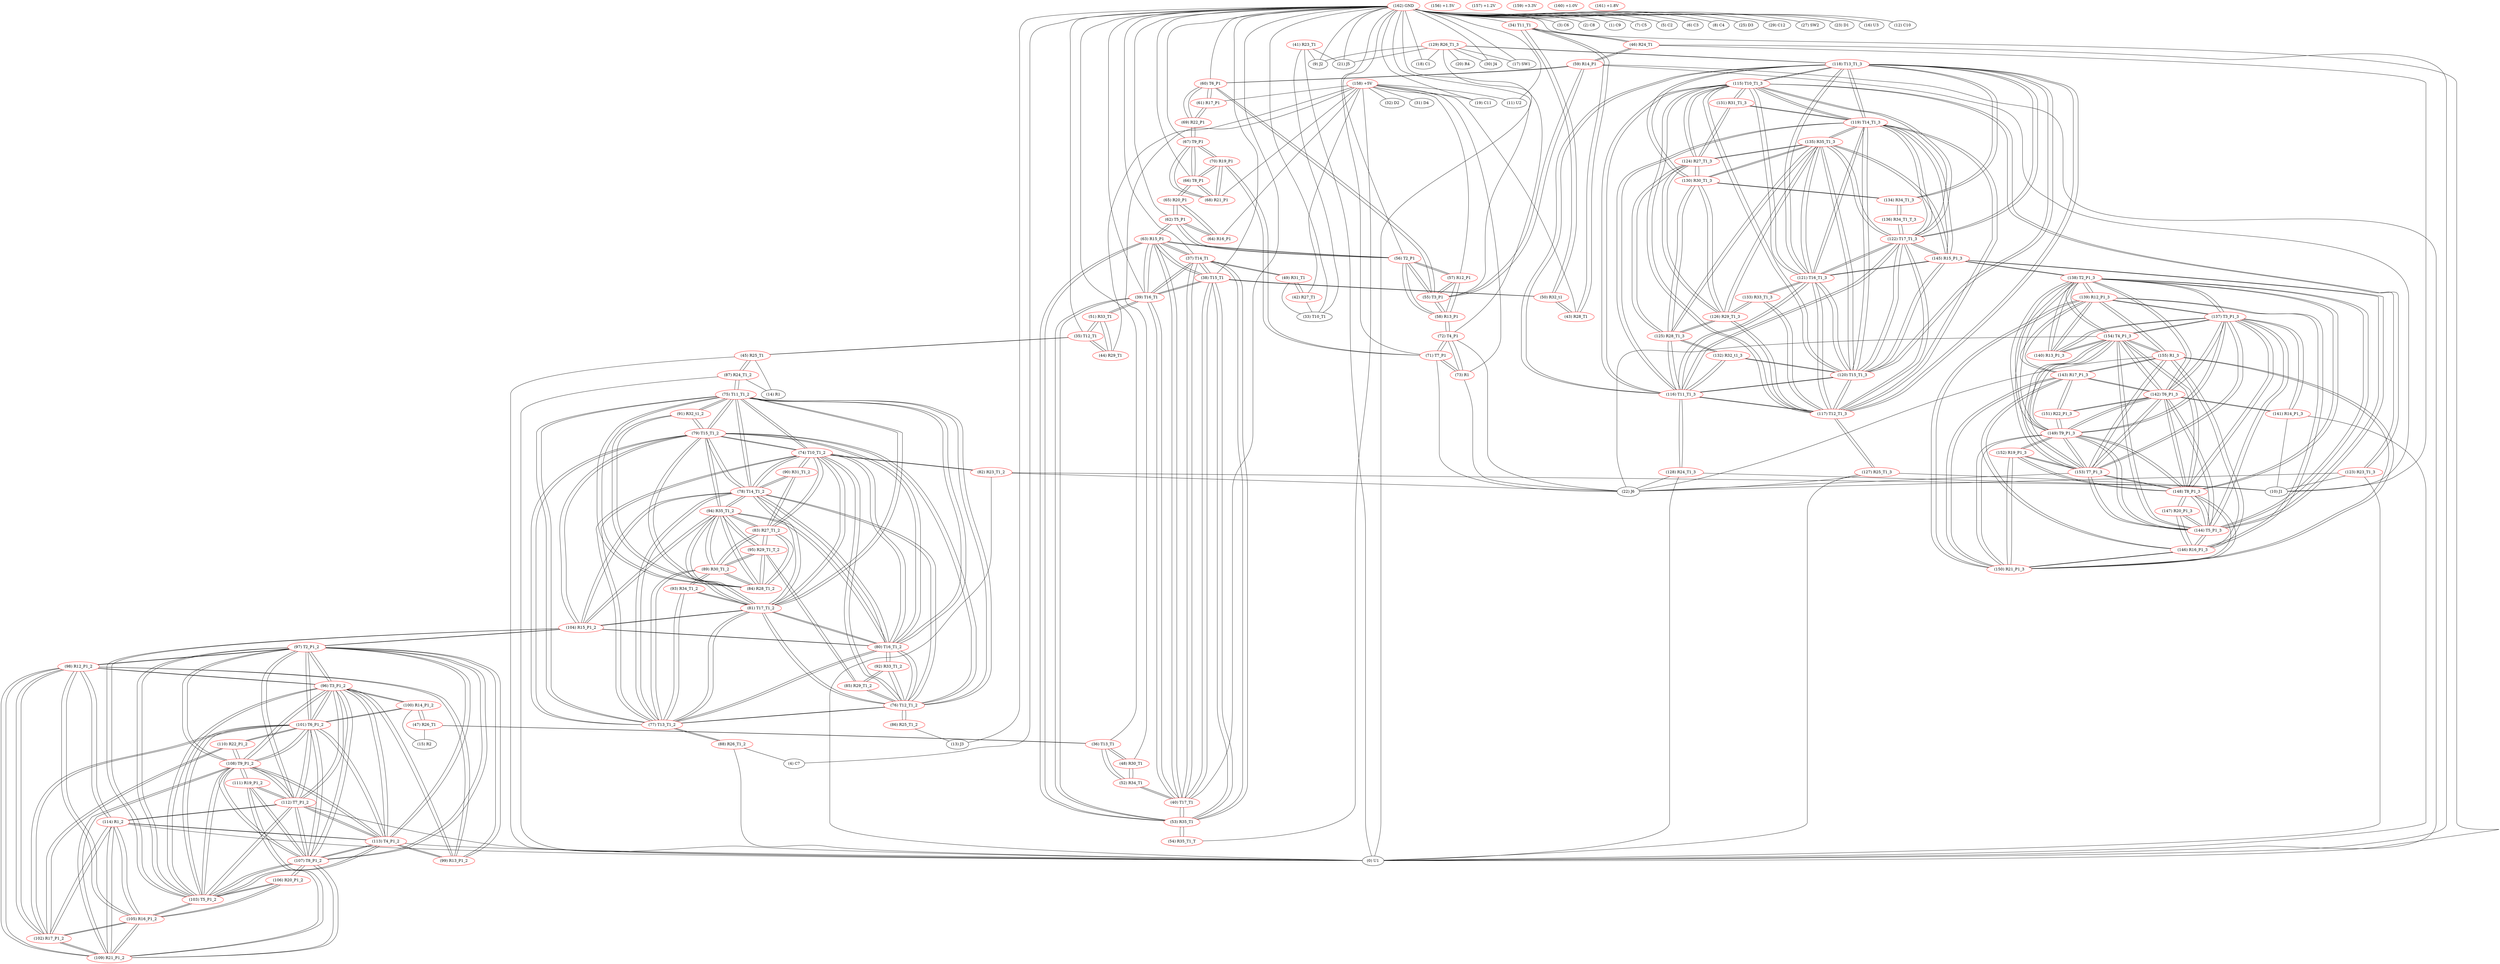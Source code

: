 graph {
	34 [label="(34) T11_T1" color=red]
	46 [label="(46) R24_T1"]
	43 [label="(43) R28_T1"]
	50 [label="(50) R32_t1"]
	35 [label="(35) T12_T1" color=red]
	51 [label="(51) R33_T1"]
	44 [label="(44) R29_T1"]
	45 [label="(45) R25_T1"]
	36 [label="(36) T13_T1" color=red]
	48 [label="(48) R30_T1"]
	52 [label="(52) R34_T1"]
	47 [label="(47) R26_T1"]
	37 [label="(37) T14_T1" color=red]
	49 [label="(49) R31_T1"]
	63 [label="(63) R15_P1"]
	40 [label="(40) T17_T1"]
	53 [label="(53) R35_T1"]
	39 [label="(39) T16_T1"]
	38 [label="(38) T15_T1"]
	38 [label="(38) T15_T1" color=red]
	50 [label="(50) R32_t1"]
	63 [label="(63) R15_P1"]
	40 [label="(40) T17_T1"]
	53 [label="(53) R35_T1"]
	39 [label="(39) T16_T1"]
	37 [label="(37) T14_T1"]
	39 [label="(39) T16_T1" color=red]
	51 [label="(51) R33_T1"]
	63 [label="(63) R15_P1"]
	40 [label="(40) T17_T1"]
	53 [label="(53) R35_T1"]
	38 [label="(38) T15_T1"]
	37 [label="(37) T14_T1"]
	40 [label="(40) T17_T1" color=red]
	52 [label="(52) R34_T1"]
	63 [label="(63) R15_P1"]
	53 [label="(53) R35_T1"]
	39 [label="(39) T16_T1"]
	38 [label="(38) T15_T1"]
	37 [label="(37) T14_T1"]
	41 [label="(41) R23_T1" color=red]
	0 [label="(0) U1"]
	9 [label="(9) J2"]
	21 [label="(21) J5"]
	33 [label="(33) T10_T1"]
	42 [label="(42) R27_T1" color=red]
	33 [label="(33) T10_T1"]
	49 [label="(49) R31_T1"]
	43 [label="(43) R28_T1" color=red]
	34 [label="(34) T11_T1"]
	50 [label="(50) R32_t1"]
	44 [label="(44) R29_T1" color=red]
	51 [label="(51) R33_T1"]
	35 [label="(35) T12_T1"]
	45 [label="(45) R25_T1" color=red]
	0 [label="(0) U1"]
	14 [label="(14) R1"]
	87 [label="(87) R24_T1_2"]
	35 [label="(35) T12_T1"]
	46 [label="(46) R24_T1" color=red]
	59 [label="(59) R14_P1"]
	10 [label="(10) J1"]
	0 [label="(0) U1"]
	34 [label="(34) T11_T1"]
	47 [label="(47) R26_T1" color=red]
	100 [label="(100) R14_P1_2"]
	15 [label="(15) R2"]
	36 [label="(36) T13_T1"]
	48 [label="(48) R30_T1" color=red]
	52 [label="(52) R34_T1"]
	36 [label="(36) T13_T1"]
	49 [label="(49) R31_T1" color=red]
	33 [label="(33) T10_T1"]
	42 [label="(42) R27_T1"]
	37 [label="(37) T14_T1"]
	50 [label="(50) R32_t1" color=red]
	38 [label="(38) T15_T1"]
	34 [label="(34) T11_T1"]
	43 [label="(43) R28_T1"]
	51 [label="(51) R33_T1" color=red]
	39 [label="(39) T16_T1"]
	44 [label="(44) R29_T1"]
	35 [label="(35) T12_T1"]
	52 [label="(52) R34_T1" color=red]
	40 [label="(40) T17_T1"]
	48 [label="(48) R30_T1"]
	36 [label="(36) T13_T1"]
	53 [label="(53) R35_T1" color=red]
	54 [label="(54) R35_T1_T"]
	63 [label="(63) R15_P1"]
	40 [label="(40) T17_T1"]
	39 [label="(39) T16_T1"]
	38 [label="(38) T15_T1"]
	37 [label="(37) T14_T1"]
	54 [label="(54) R35_T1_T" color=red]
	53 [label="(53) R35_T1"]
	55 [label="(55) T3_P1" color=red]
	59 [label="(59) R14_P1"]
	60 [label="(60) T6_P1"]
	58 [label="(58) R13_P1"]
	57 [label="(57) R12_P1"]
	56 [label="(56) T2_P1"]
	56 [label="(56) T2_P1" color=red]
	58 [label="(58) R13_P1"]
	55 [label="(55) T3_P1"]
	57 [label="(57) R12_P1"]
	62 [label="(62) T5_P1"]
	63 [label="(63) R15_P1"]
	57 [label="(57) R12_P1" color=red]
	58 [label="(58) R13_P1"]
	55 [label="(55) T3_P1"]
	56 [label="(56) T2_P1"]
	58 [label="(58) R13_P1" color=red]
	72 [label="(72) T4_P1"]
	55 [label="(55) T3_P1"]
	57 [label="(57) R12_P1"]
	56 [label="(56) T2_P1"]
	59 [label="(59) R14_P1" color=red]
	10 [label="(10) J1"]
	0 [label="(0) U1"]
	46 [label="(46) R24_T1"]
	55 [label="(55) T3_P1"]
	60 [label="(60) T6_P1"]
	60 [label="(60) T6_P1" color=red]
	59 [label="(59) R14_P1"]
	55 [label="(55) T3_P1"]
	69 [label="(69) R22_P1"]
	61 [label="(61) R17_P1"]
	61 [label="(61) R17_P1" color=red]
	69 [label="(69) R22_P1"]
	60 [label="(60) T6_P1"]
	62 [label="(62) T5_P1" color=red]
	56 [label="(56) T2_P1"]
	63 [label="(63) R15_P1"]
	64 [label="(64) R16_P1"]
	65 [label="(65) R20_P1"]
	63 [label="(63) R15_P1" color=red]
	40 [label="(40) T17_T1"]
	53 [label="(53) R35_T1"]
	39 [label="(39) T16_T1"]
	38 [label="(38) T15_T1"]
	37 [label="(37) T14_T1"]
	56 [label="(56) T2_P1"]
	62 [label="(62) T5_P1"]
	64 [label="(64) R16_P1" color=red]
	62 [label="(62) T5_P1"]
	65 [label="(65) R20_P1"]
	65 [label="(65) R20_P1" color=red]
	66 [label="(66) T8_P1"]
	64 [label="(64) R16_P1"]
	62 [label="(62) T5_P1"]
	66 [label="(66) T8_P1" color=red]
	67 [label="(67) T9_P1"]
	68 [label="(68) R21_P1"]
	70 [label="(70) R19_P1"]
	65 [label="(65) R20_P1"]
	67 [label="(67) T9_P1" color=red]
	69 [label="(69) R22_P1"]
	68 [label="(68) R21_P1"]
	66 [label="(66) T8_P1"]
	70 [label="(70) R19_P1"]
	68 [label="(68) R21_P1" color=red]
	67 [label="(67) T9_P1"]
	66 [label="(66) T8_P1"]
	70 [label="(70) R19_P1"]
	69 [label="(69) R22_P1" color=red]
	67 [label="(67) T9_P1"]
	60 [label="(60) T6_P1"]
	61 [label="(61) R17_P1"]
	70 [label="(70) R19_P1" color=red]
	67 [label="(67) T9_P1"]
	68 [label="(68) R21_P1"]
	66 [label="(66) T8_P1"]
	71 [label="(71) T7_P1"]
	71 [label="(71) T7_P1" color=red]
	73 [label="(73) R1"]
	72 [label="(72) T4_P1"]
	22 [label="(22) J6"]
	70 [label="(70) R19_P1"]
	72 [label="(72) T4_P1" color=red]
	58 [label="(58) R13_P1"]
	73 [label="(73) R1"]
	71 [label="(71) T7_P1"]
	22 [label="(22) J6"]
	73 [label="(73) R1" color=red]
	72 [label="(72) T4_P1"]
	71 [label="(71) T7_P1"]
	22 [label="(22) J6"]
	74 [label="(74) T10_T1_2" color=red]
	82 [label="(82) R23_T1_2"]
	90 [label="(90) R31_T1_2"]
	83 [label="(83) R27_T1_2"]
	80 [label="(80) T16_T1_2"]
	81 [label="(81) T17_T1_2"]
	79 [label="(79) T15_T1_2"]
	76 [label="(76) T12_T1_2"]
	78 [label="(78) T14_T1_2"]
	77 [label="(77) T13_T1_2"]
	75 [label="(75) T11_T1_2"]
	75 [label="(75) T11_T1_2" color=red]
	87 [label="(87) R24_T1_2"]
	84 [label="(84) R28_T1_2"]
	91 [label="(91) R32_t1_2"]
	74 [label="(74) T10_T1_2"]
	80 [label="(80) T16_T1_2"]
	81 [label="(81) T17_T1_2"]
	79 [label="(79) T15_T1_2"]
	76 [label="(76) T12_T1_2"]
	78 [label="(78) T14_T1_2"]
	77 [label="(77) T13_T1_2"]
	76 [label="(76) T12_T1_2" color=red]
	92 [label="(92) R33_T1_2"]
	85 [label="(85) R29_T1_2"]
	86 [label="(86) R25_T1_2"]
	74 [label="(74) T10_T1_2"]
	80 [label="(80) T16_T1_2"]
	81 [label="(81) T17_T1_2"]
	79 [label="(79) T15_T1_2"]
	78 [label="(78) T14_T1_2"]
	77 [label="(77) T13_T1_2"]
	75 [label="(75) T11_T1_2"]
	77 [label="(77) T13_T1_2" color=red]
	89 [label="(89) R30_T1_2"]
	93 [label="(93) R34_T1_2"]
	88 [label="(88) R26_T1_2"]
	74 [label="(74) T10_T1_2"]
	80 [label="(80) T16_T1_2"]
	81 [label="(81) T17_T1_2"]
	79 [label="(79) T15_T1_2"]
	76 [label="(76) T12_T1_2"]
	78 [label="(78) T14_T1_2"]
	75 [label="(75) T11_T1_2"]
	78 [label="(78) T14_T1_2" color=red]
	74 [label="(74) T10_T1_2"]
	80 [label="(80) T16_T1_2"]
	81 [label="(81) T17_T1_2"]
	79 [label="(79) T15_T1_2"]
	76 [label="(76) T12_T1_2"]
	77 [label="(77) T13_T1_2"]
	75 [label="(75) T11_T1_2"]
	90 [label="(90) R31_T1_2"]
	104 [label="(104) R15_P1_2"]
	94 [label="(94) R35_T1_2"]
	79 [label="(79) T15_T1_2" color=red]
	91 [label="(91) R32_t1_2"]
	74 [label="(74) T10_T1_2"]
	80 [label="(80) T16_T1_2"]
	81 [label="(81) T17_T1_2"]
	76 [label="(76) T12_T1_2"]
	78 [label="(78) T14_T1_2"]
	77 [label="(77) T13_T1_2"]
	75 [label="(75) T11_T1_2"]
	104 [label="(104) R15_P1_2"]
	94 [label="(94) R35_T1_2"]
	80 [label="(80) T16_T1_2" color=red]
	92 [label="(92) R33_T1_2"]
	74 [label="(74) T10_T1_2"]
	81 [label="(81) T17_T1_2"]
	79 [label="(79) T15_T1_2"]
	76 [label="(76) T12_T1_2"]
	78 [label="(78) T14_T1_2"]
	77 [label="(77) T13_T1_2"]
	75 [label="(75) T11_T1_2"]
	104 [label="(104) R15_P1_2"]
	94 [label="(94) R35_T1_2"]
	81 [label="(81) T17_T1_2" color=red]
	93 [label="(93) R34_T1_2"]
	74 [label="(74) T10_T1_2"]
	80 [label="(80) T16_T1_2"]
	79 [label="(79) T15_T1_2"]
	76 [label="(76) T12_T1_2"]
	78 [label="(78) T14_T1_2"]
	77 [label="(77) T13_T1_2"]
	75 [label="(75) T11_T1_2"]
	104 [label="(104) R15_P1_2"]
	94 [label="(94) R35_T1_2"]
	82 [label="(82) R23_T1_2" color=red]
	22 [label="(22) J6"]
	0 [label="(0) U1"]
	10 [label="(10) J1"]
	74 [label="(74) T10_T1_2"]
	83 [label="(83) R27_T1_2" color=red]
	89 [label="(89) R30_T1_2"]
	94 [label="(94) R35_T1_2"]
	95 [label="(95) R29_T1_T_2"]
	84 [label="(84) R28_T1_2"]
	74 [label="(74) T10_T1_2"]
	90 [label="(90) R31_T1_2"]
	84 [label="(84) R28_T1_2" color=red]
	89 [label="(89) R30_T1_2"]
	94 [label="(94) R35_T1_2"]
	95 [label="(95) R29_T1_T_2"]
	83 [label="(83) R27_T1_2"]
	75 [label="(75) T11_T1_2"]
	91 [label="(91) R32_t1_2"]
	85 [label="(85) R29_T1_2" color=red]
	92 [label="(92) R33_T1_2"]
	76 [label="(76) T12_T1_2"]
	95 [label="(95) R29_T1_T_2"]
	86 [label="(86) R25_T1_2" color=red]
	13 [label="(13) J3"]
	76 [label="(76) T12_T1_2"]
	87 [label="(87) R24_T1_2" color=red]
	0 [label="(0) U1"]
	14 [label="(14) R1"]
	45 [label="(45) R25_T1"]
	75 [label="(75) T11_T1_2"]
	88 [label="(88) R26_T1_2" color=red]
	4 [label="(4) C7"]
	0 [label="(0) U1"]
	77 [label="(77) T13_T1_2"]
	89 [label="(89) R30_T1_2" color=red]
	94 [label="(94) R35_T1_2"]
	95 [label="(95) R29_T1_T_2"]
	84 [label="(84) R28_T1_2"]
	83 [label="(83) R27_T1_2"]
	93 [label="(93) R34_T1_2"]
	77 [label="(77) T13_T1_2"]
	90 [label="(90) R31_T1_2" color=red]
	74 [label="(74) T10_T1_2"]
	83 [label="(83) R27_T1_2"]
	78 [label="(78) T14_T1_2"]
	91 [label="(91) R32_t1_2" color=red]
	79 [label="(79) T15_T1_2"]
	75 [label="(75) T11_T1_2"]
	84 [label="(84) R28_T1_2"]
	92 [label="(92) R33_T1_2" color=red]
	80 [label="(80) T16_T1_2"]
	85 [label="(85) R29_T1_2"]
	76 [label="(76) T12_T1_2"]
	93 [label="(93) R34_T1_2" color=red]
	81 [label="(81) T17_T1_2"]
	89 [label="(89) R30_T1_2"]
	77 [label="(77) T13_T1_2"]
	94 [label="(94) R35_T1_2" color=red]
	89 [label="(89) R30_T1_2"]
	95 [label="(95) R29_T1_T_2"]
	84 [label="(84) R28_T1_2"]
	83 [label="(83) R27_T1_2"]
	104 [label="(104) R15_P1_2"]
	81 [label="(81) T17_T1_2"]
	80 [label="(80) T16_T1_2"]
	79 [label="(79) T15_T1_2"]
	78 [label="(78) T14_T1_2"]
	95 [label="(95) R29_T1_T_2" color=red]
	89 [label="(89) R30_T1_2"]
	94 [label="(94) R35_T1_2"]
	84 [label="(84) R28_T1_2"]
	83 [label="(83) R27_T1_2"]
	85 [label="(85) R29_T1_2"]
	96 [label="(96) T3_P1_2" color=red]
	113 [label="(113) T4_P1_2"]
	112 [label="(112) T7_P1_2"]
	103 [label="(103) T5_P1_2"]
	108 [label="(108) T9_P1_2"]
	107 [label="(107) T8_P1_2"]
	101 [label="(101) T6_P1_2"]
	97 [label="(97) T2_P1_2"]
	100 [label="(100) R14_P1_2"]
	99 [label="(99) R13_P1_2"]
	98 [label="(98) R12_P1_2"]
	97 [label="(97) T2_P1_2" color=red]
	96 [label="(96) T3_P1_2"]
	113 [label="(113) T4_P1_2"]
	112 [label="(112) T7_P1_2"]
	103 [label="(103) T5_P1_2"]
	108 [label="(108) T9_P1_2"]
	107 [label="(107) T8_P1_2"]
	101 [label="(101) T6_P1_2"]
	99 [label="(99) R13_P1_2"]
	98 [label="(98) R12_P1_2"]
	104 [label="(104) R15_P1_2"]
	98 [label="(98) R12_P1_2" color=red]
	109 [label="(109) R21_P1_2"]
	105 [label="(105) R16_P1_2"]
	102 [label="(102) R17_P1_2"]
	114 [label="(114) R1_2"]
	99 [label="(99) R13_P1_2"]
	96 [label="(96) T3_P1_2"]
	97 [label="(97) T2_P1_2"]
	99 [label="(99) R13_P1_2" color=red]
	113 [label="(113) T4_P1_2"]
	96 [label="(96) T3_P1_2"]
	98 [label="(98) R12_P1_2"]
	97 [label="(97) T2_P1_2"]
	100 [label="(100) R14_P1_2" color=red]
	15 [label="(15) R2"]
	47 [label="(47) R26_T1"]
	96 [label="(96) T3_P1_2"]
	101 [label="(101) T6_P1_2"]
	101 [label="(101) T6_P1_2" color=red]
	96 [label="(96) T3_P1_2"]
	113 [label="(113) T4_P1_2"]
	112 [label="(112) T7_P1_2"]
	103 [label="(103) T5_P1_2"]
	108 [label="(108) T9_P1_2"]
	107 [label="(107) T8_P1_2"]
	97 [label="(97) T2_P1_2"]
	100 [label="(100) R14_P1_2"]
	110 [label="(110) R22_P1_2"]
	102 [label="(102) R17_P1_2"]
	102 [label="(102) R17_P1_2" color=red]
	109 [label="(109) R21_P1_2"]
	105 [label="(105) R16_P1_2"]
	98 [label="(98) R12_P1_2"]
	114 [label="(114) R1_2"]
	110 [label="(110) R22_P1_2"]
	101 [label="(101) T6_P1_2"]
	103 [label="(103) T5_P1_2" color=red]
	96 [label="(96) T3_P1_2"]
	113 [label="(113) T4_P1_2"]
	112 [label="(112) T7_P1_2"]
	108 [label="(108) T9_P1_2"]
	107 [label="(107) T8_P1_2"]
	101 [label="(101) T6_P1_2"]
	97 [label="(97) T2_P1_2"]
	104 [label="(104) R15_P1_2"]
	105 [label="(105) R16_P1_2"]
	106 [label="(106) R20_P1_2"]
	104 [label="(104) R15_P1_2" color=red]
	81 [label="(81) T17_T1_2"]
	94 [label="(94) R35_T1_2"]
	80 [label="(80) T16_T1_2"]
	79 [label="(79) T15_T1_2"]
	78 [label="(78) T14_T1_2"]
	97 [label="(97) T2_P1_2"]
	103 [label="(103) T5_P1_2"]
	105 [label="(105) R16_P1_2" color=red]
	109 [label="(109) R21_P1_2"]
	98 [label="(98) R12_P1_2"]
	102 [label="(102) R17_P1_2"]
	114 [label="(114) R1_2"]
	103 [label="(103) T5_P1_2"]
	106 [label="(106) R20_P1_2"]
	106 [label="(106) R20_P1_2" color=red]
	107 [label="(107) T8_P1_2"]
	105 [label="(105) R16_P1_2"]
	103 [label="(103) T5_P1_2"]
	107 [label="(107) T8_P1_2" color=red]
	96 [label="(96) T3_P1_2"]
	113 [label="(113) T4_P1_2"]
	112 [label="(112) T7_P1_2"]
	103 [label="(103) T5_P1_2"]
	108 [label="(108) T9_P1_2"]
	101 [label="(101) T6_P1_2"]
	97 [label="(97) T2_P1_2"]
	109 [label="(109) R21_P1_2"]
	111 [label="(111) R19_P1_2"]
	106 [label="(106) R20_P1_2"]
	108 [label="(108) T9_P1_2" color=red]
	110 [label="(110) R22_P1_2"]
	96 [label="(96) T3_P1_2"]
	113 [label="(113) T4_P1_2"]
	112 [label="(112) T7_P1_2"]
	103 [label="(103) T5_P1_2"]
	107 [label="(107) T8_P1_2"]
	101 [label="(101) T6_P1_2"]
	97 [label="(97) T2_P1_2"]
	109 [label="(109) R21_P1_2"]
	111 [label="(111) R19_P1_2"]
	109 [label="(109) R21_P1_2" color=red]
	105 [label="(105) R16_P1_2"]
	98 [label="(98) R12_P1_2"]
	102 [label="(102) R17_P1_2"]
	114 [label="(114) R1_2"]
	108 [label="(108) T9_P1_2"]
	107 [label="(107) T8_P1_2"]
	111 [label="(111) R19_P1_2"]
	110 [label="(110) R22_P1_2" color=red]
	108 [label="(108) T9_P1_2"]
	101 [label="(101) T6_P1_2"]
	102 [label="(102) R17_P1_2"]
	111 [label="(111) R19_P1_2" color=red]
	108 [label="(108) T9_P1_2"]
	109 [label="(109) R21_P1_2"]
	107 [label="(107) T8_P1_2"]
	112 [label="(112) T7_P1_2"]
	112 [label="(112) T7_P1_2" color=red]
	96 [label="(96) T3_P1_2"]
	113 [label="(113) T4_P1_2"]
	103 [label="(103) T5_P1_2"]
	108 [label="(108) T9_P1_2"]
	107 [label="(107) T8_P1_2"]
	101 [label="(101) T6_P1_2"]
	97 [label="(97) T2_P1_2"]
	114 [label="(114) R1_2"]
	0 [label="(0) U1"]
	111 [label="(111) R19_P1_2"]
	113 [label="(113) T4_P1_2" color=red]
	96 [label="(96) T3_P1_2"]
	112 [label="(112) T7_P1_2"]
	103 [label="(103) T5_P1_2"]
	108 [label="(108) T9_P1_2"]
	107 [label="(107) T8_P1_2"]
	101 [label="(101) T6_P1_2"]
	97 [label="(97) T2_P1_2"]
	99 [label="(99) R13_P1_2"]
	114 [label="(114) R1_2"]
	0 [label="(0) U1"]
	114 [label="(114) R1_2" color=red]
	113 [label="(113) T4_P1_2"]
	112 [label="(112) T7_P1_2"]
	0 [label="(0) U1"]
	109 [label="(109) R21_P1_2"]
	105 [label="(105) R16_P1_2"]
	98 [label="(98) R12_P1_2"]
	102 [label="(102) R17_P1_2"]
	115 [label="(115) T10_T1_3" color=red]
	123 [label="(123) R23_T1_3"]
	131 [label="(131) R31_T1_3"]
	124 [label="(124) R27_T1_3"]
	121 [label="(121) T16_T1_3"]
	122 [label="(122) T17_T1_3"]
	120 [label="(120) T15_T1_3"]
	117 [label="(117) T12_T1_3"]
	119 [label="(119) T14_T1_3"]
	118 [label="(118) T13_T1_3"]
	116 [label="(116) T11_T1_3"]
	116 [label="(116) T11_T1_3" color=red]
	128 [label="(128) R24_T1_3"]
	125 [label="(125) R28_T1_3"]
	132 [label="(132) R32_t1_3"]
	115 [label="(115) T10_T1_3"]
	121 [label="(121) T16_T1_3"]
	122 [label="(122) T17_T1_3"]
	120 [label="(120) T15_T1_3"]
	117 [label="(117) T12_T1_3"]
	119 [label="(119) T14_T1_3"]
	118 [label="(118) T13_T1_3"]
	117 [label="(117) T12_T1_3" color=red]
	133 [label="(133) R33_T1_3"]
	126 [label="(126) R29_T1_3"]
	127 [label="(127) R25_T1_3"]
	115 [label="(115) T10_T1_3"]
	121 [label="(121) T16_T1_3"]
	122 [label="(122) T17_T1_3"]
	120 [label="(120) T15_T1_3"]
	119 [label="(119) T14_T1_3"]
	118 [label="(118) T13_T1_3"]
	116 [label="(116) T11_T1_3"]
	118 [label="(118) T13_T1_3" color=red]
	130 [label="(130) R30_T1_3"]
	134 [label="(134) R34_T1_3"]
	129 [label="(129) R26_T1_3"]
	115 [label="(115) T10_T1_3"]
	121 [label="(121) T16_T1_3"]
	122 [label="(122) T17_T1_3"]
	120 [label="(120) T15_T1_3"]
	117 [label="(117) T12_T1_3"]
	119 [label="(119) T14_T1_3"]
	116 [label="(116) T11_T1_3"]
	119 [label="(119) T14_T1_3" color=red]
	115 [label="(115) T10_T1_3"]
	121 [label="(121) T16_T1_3"]
	122 [label="(122) T17_T1_3"]
	120 [label="(120) T15_T1_3"]
	117 [label="(117) T12_T1_3"]
	118 [label="(118) T13_T1_3"]
	116 [label="(116) T11_T1_3"]
	131 [label="(131) R31_T1_3"]
	145 [label="(145) R15_P1_3"]
	135 [label="(135) R35_T1_3"]
	120 [label="(120) T15_T1_3" color=red]
	132 [label="(132) R32_t1_3"]
	115 [label="(115) T10_T1_3"]
	121 [label="(121) T16_T1_3"]
	122 [label="(122) T17_T1_3"]
	117 [label="(117) T12_T1_3"]
	119 [label="(119) T14_T1_3"]
	118 [label="(118) T13_T1_3"]
	116 [label="(116) T11_T1_3"]
	145 [label="(145) R15_P1_3"]
	135 [label="(135) R35_T1_3"]
	121 [label="(121) T16_T1_3" color=red]
	133 [label="(133) R33_T1_3"]
	115 [label="(115) T10_T1_3"]
	122 [label="(122) T17_T1_3"]
	120 [label="(120) T15_T1_3"]
	117 [label="(117) T12_T1_3"]
	119 [label="(119) T14_T1_3"]
	118 [label="(118) T13_T1_3"]
	116 [label="(116) T11_T1_3"]
	145 [label="(145) R15_P1_3"]
	135 [label="(135) R35_T1_3"]
	122 [label="(122) T17_T1_3" color=red]
	136 [label="(136) R34_T1_T_3"]
	115 [label="(115) T10_T1_3"]
	121 [label="(121) T16_T1_3"]
	120 [label="(120) T15_T1_3"]
	117 [label="(117) T12_T1_3"]
	119 [label="(119) T14_T1_3"]
	118 [label="(118) T13_T1_3"]
	116 [label="(116) T11_T1_3"]
	145 [label="(145) R15_P1_3"]
	135 [label="(135) R35_T1_3"]
	123 [label="(123) R23_T1_3" color=red]
	0 [label="(0) U1"]
	10 [label="(10) J1"]
	22 [label="(22) J6"]
	115 [label="(115) T10_T1_3"]
	124 [label="(124) R27_T1_3" color=red]
	130 [label="(130) R30_T1_3"]
	135 [label="(135) R35_T1_3"]
	126 [label="(126) R29_T1_3"]
	125 [label="(125) R28_T1_3"]
	115 [label="(115) T10_T1_3"]
	131 [label="(131) R31_T1_3"]
	125 [label="(125) R28_T1_3" color=red]
	130 [label="(130) R30_T1_3"]
	135 [label="(135) R35_T1_3"]
	126 [label="(126) R29_T1_3"]
	124 [label="(124) R27_T1_3"]
	116 [label="(116) T11_T1_3"]
	132 [label="(132) R32_t1_3"]
	126 [label="(126) R29_T1_3" color=red]
	130 [label="(130) R30_T1_3"]
	135 [label="(135) R35_T1_3"]
	125 [label="(125) R28_T1_3"]
	124 [label="(124) R27_T1_3"]
	133 [label="(133) R33_T1_3"]
	117 [label="(117) T12_T1_3"]
	127 [label="(127) R25_T1_3" color=red]
	22 [label="(22) J6"]
	0 [label="(0) U1"]
	10 [label="(10) J1"]
	117 [label="(117) T12_T1_3"]
	128 [label="(128) R24_T1_3" color=red]
	0 [label="(0) U1"]
	22 [label="(22) J6"]
	10 [label="(10) J1"]
	116 [label="(116) T11_T1_3"]
	129 [label="(129) R26_T1_3" color=red]
	18 [label="(18) C1"]
	0 [label="(0) U1"]
	30 [label="(30) J4"]
	21 [label="(21) J5"]
	17 [label="(17) SW1"]
	20 [label="(20) R4"]
	9 [label="(9) J2"]
	118 [label="(118) T13_T1_3"]
	130 [label="(130) R30_T1_3" color=red]
	135 [label="(135) R35_T1_3"]
	126 [label="(126) R29_T1_3"]
	125 [label="(125) R28_T1_3"]
	124 [label="(124) R27_T1_3"]
	134 [label="(134) R34_T1_3"]
	118 [label="(118) T13_T1_3"]
	131 [label="(131) R31_T1_3" color=red]
	115 [label="(115) T10_T1_3"]
	124 [label="(124) R27_T1_3"]
	119 [label="(119) T14_T1_3"]
	132 [label="(132) R32_t1_3" color=red]
	120 [label="(120) T15_T1_3"]
	116 [label="(116) T11_T1_3"]
	125 [label="(125) R28_T1_3"]
	133 [label="(133) R33_T1_3" color=red]
	121 [label="(121) T16_T1_3"]
	126 [label="(126) R29_T1_3"]
	117 [label="(117) T12_T1_3"]
	134 [label="(134) R34_T1_3" color=red]
	130 [label="(130) R30_T1_3"]
	118 [label="(118) T13_T1_3"]
	136 [label="(136) R34_T1_T_3"]
	135 [label="(135) R35_T1_3" color=red]
	130 [label="(130) R30_T1_3"]
	126 [label="(126) R29_T1_3"]
	125 [label="(125) R28_T1_3"]
	124 [label="(124) R27_T1_3"]
	145 [label="(145) R15_P1_3"]
	122 [label="(122) T17_T1_3"]
	121 [label="(121) T16_T1_3"]
	120 [label="(120) T15_T1_3"]
	119 [label="(119) T14_T1_3"]
	136 [label="(136) R34_T1_T_3" color=red]
	122 [label="(122) T17_T1_3"]
	134 [label="(134) R34_T1_3"]
	137 [label="(137) T3_P1_3" color=red]
	154 [label="(154) T4_P1_3"]
	153 [label="(153) T7_P1_3"]
	144 [label="(144) T5_P1_3"]
	149 [label="(149) T9_P1_3"]
	148 [label="(148) T8_P1_3"]
	142 [label="(142) T6_P1_3"]
	138 [label="(138) T2_P1_3"]
	141 [label="(141) R14_P1_3"]
	140 [label="(140) R13_P1_3"]
	139 [label="(139) R12_P1_3"]
	138 [label="(138) T2_P1_3" color=red]
	137 [label="(137) T3_P1_3"]
	154 [label="(154) T4_P1_3"]
	153 [label="(153) T7_P1_3"]
	144 [label="(144) T5_P1_3"]
	149 [label="(149) T9_P1_3"]
	148 [label="(148) T8_P1_3"]
	142 [label="(142) T6_P1_3"]
	140 [label="(140) R13_P1_3"]
	139 [label="(139) R12_P1_3"]
	145 [label="(145) R15_P1_3"]
	139 [label="(139) R12_P1_3" color=red]
	150 [label="(150) R21_P1_3"]
	146 [label="(146) R16_P1_3"]
	143 [label="(143) R17_P1_3"]
	155 [label="(155) R1_3"]
	140 [label="(140) R13_P1_3"]
	137 [label="(137) T3_P1_3"]
	138 [label="(138) T2_P1_3"]
	140 [label="(140) R13_P1_3" color=red]
	154 [label="(154) T4_P1_3"]
	137 [label="(137) T3_P1_3"]
	139 [label="(139) R12_P1_3"]
	138 [label="(138) T2_P1_3"]
	141 [label="(141) R14_P1_3" color=red]
	0 [label="(0) U1"]
	10 [label="(10) J1"]
	137 [label="(137) T3_P1_3"]
	142 [label="(142) T6_P1_3"]
	142 [label="(142) T6_P1_3" color=red]
	137 [label="(137) T3_P1_3"]
	154 [label="(154) T4_P1_3"]
	153 [label="(153) T7_P1_3"]
	144 [label="(144) T5_P1_3"]
	149 [label="(149) T9_P1_3"]
	148 [label="(148) T8_P1_3"]
	138 [label="(138) T2_P1_3"]
	141 [label="(141) R14_P1_3"]
	151 [label="(151) R22_P1_3"]
	143 [label="(143) R17_P1_3"]
	143 [label="(143) R17_P1_3" color=red]
	150 [label="(150) R21_P1_3"]
	146 [label="(146) R16_P1_3"]
	139 [label="(139) R12_P1_3"]
	155 [label="(155) R1_3"]
	151 [label="(151) R22_P1_3"]
	142 [label="(142) T6_P1_3"]
	144 [label="(144) T5_P1_3" color=red]
	137 [label="(137) T3_P1_3"]
	154 [label="(154) T4_P1_3"]
	153 [label="(153) T7_P1_3"]
	149 [label="(149) T9_P1_3"]
	148 [label="(148) T8_P1_3"]
	142 [label="(142) T6_P1_3"]
	138 [label="(138) T2_P1_3"]
	145 [label="(145) R15_P1_3"]
	146 [label="(146) R16_P1_3"]
	147 [label="(147) R20_P1_3"]
	145 [label="(145) R15_P1_3" color=red]
	122 [label="(122) T17_T1_3"]
	135 [label="(135) R35_T1_3"]
	121 [label="(121) T16_T1_3"]
	120 [label="(120) T15_T1_3"]
	119 [label="(119) T14_T1_3"]
	138 [label="(138) T2_P1_3"]
	144 [label="(144) T5_P1_3"]
	146 [label="(146) R16_P1_3" color=red]
	150 [label="(150) R21_P1_3"]
	139 [label="(139) R12_P1_3"]
	143 [label="(143) R17_P1_3"]
	155 [label="(155) R1_3"]
	144 [label="(144) T5_P1_3"]
	147 [label="(147) R20_P1_3"]
	147 [label="(147) R20_P1_3" color=red]
	148 [label="(148) T8_P1_3"]
	146 [label="(146) R16_P1_3"]
	144 [label="(144) T5_P1_3"]
	148 [label="(148) T8_P1_3" color=red]
	137 [label="(137) T3_P1_3"]
	154 [label="(154) T4_P1_3"]
	153 [label="(153) T7_P1_3"]
	144 [label="(144) T5_P1_3"]
	149 [label="(149) T9_P1_3"]
	142 [label="(142) T6_P1_3"]
	138 [label="(138) T2_P1_3"]
	150 [label="(150) R21_P1_3"]
	152 [label="(152) R19_P1_3"]
	147 [label="(147) R20_P1_3"]
	149 [label="(149) T9_P1_3" color=red]
	151 [label="(151) R22_P1_3"]
	137 [label="(137) T3_P1_3"]
	154 [label="(154) T4_P1_3"]
	153 [label="(153) T7_P1_3"]
	144 [label="(144) T5_P1_3"]
	148 [label="(148) T8_P1_3"]
	142 [label="(142) T6_P1_3"]
	138 [label="(138) T2_P1_3"]
	150 [label="(150) R21_P1_3"]
	152 [label="(152) R19_P1_3"]
	150 [label="(150) R21_P1_3" color=red]
	146 [label="(146) R16_P1_3"]
	139 [label="(139) R12_P1_3"]
	143 [label="(143) R17_P1_3"]
	155 [label="(155) R1_3"]
	149 [label="(149) T9_P1_3"]
	148 [label="(148) T8_P1_3"]
	152 [label="(152) R19_P1_3"]
	151 [label="(151) R22_P1_3" color=red]
	149 [label="(149) T9_P1_3"]
	142 [label="(142) T6_P1_3"]
	143 [label="(143) R17_P1_3"]
	152 [label="(152) R19_P1_3" color=red]
	149 [label="(149) T9_P1_3"]
	150 [label="(150) R21_P1_3"]
	148 [label="(148) T8_P1_3"]
	153 [label="(153) T7_P1_3"]
	153 [label="(153) T7_P1_3" color=red]
	137 [label="(137) T3_P1_3"]
	154 [label="(154) T4_P1_3"]
	144 [label="(144) T5_P1_3"]
	149 [label="(149) T9_P1_3"]
	148 [label="(148) T8_P1_3"]
	142 [label="(142) T6_P1_3"]
	138 [label="(138) T2_P1_3"]
	155 [label="(155) R1_3"]
	22 [label="(22) J6"]
	152 [label="(152) R19_P1_3"]
	154 [label="(154) T4_P1_3" color=red]
	137 [label="(137) T3_P1_3"]
	153 [label="(153) T7_P1_3"]
	144 [label="(144) T5_P1_3"]
	149 [label="(149) T9_P1_3"]
	148 [label="(148) T8_P1_3"]
	142 [label="(142) T6_P1_3"]
	138 [label="(138) T2_P1_3"]
	140 [label="(140) R13_P1_3"]
	155 [label="(155) R1_3"]
	22 [label="(22) J6"]
	155 [label="(155) R1_3" color=red]
	154 [label="(154) T4_P1_3"]
	153 [label="(153) T7_P1_3"]
	22 [label="(22) J6"]
	150 [label="(150) R21_P1_3"]
	146 [label="(146) R16_P1_3"]
	139 [label="(139) R12_P1_3"]
	143 [label="(143) R17_P1_3"]
	156 [label="(156) +1.5V" color=red]
	157 [label="(157) +1.2V" color=red]
	158 [label="(158) +5V" color=red]
	19 [label="(19) C11"]
	32 [label="(32) D2"]
	31 [label="(31) D4"]
	11 [label="(11) U2"]
	48 [label="(48) R30_T1"]
	54 [label="(54) R35_T1_T"]
	44 [label="(44) R29_T1"]
	43 [label="(43) R28_T1"]
	42 [label="(42) R27_T1"]
	68 [label="(68) R21_P1"]
	64 [label="(64) R16_P1"]
	57 [label="(57) R12_P1"]
	61 [label="(61) R17_P1"]
	73 [label="(73) R1"]
	159 [label="(159) +3.3V" color=red]
	160 [label="(160) +1.0V" color=red]
	161 [label="(161) +1.8V" color=red]
	162 [label="(162) GND" color=red]
	3 [label="(3) C6"]
	2 [label="(2) C8"]
	1 [label="(1) C9"]
	21 [label="(21) J5"]
	7 [label="(7) C5"]
	0 [label="(0) U1"]
	4 [label="(4) C7"]
	5 [label="(5) C2"]
	6 [label="(6) C3"]
	8 [label="(8) C4"]
	25 [label="(25) D3"]
	29 [label="(29) C12"]
	30 [label="(30) J4"]
	17 [label="(17) SW1"]
	18 [label="(18) C1"]
	19 [label="(19) C11"]
	9 [label="(9) J2"]
	27 [label="(27) SW2"]
	23 [label="(23) D1"]
	13 [label="(13) J3"]
	11 [label="(11) U2"]
	16 [label="(16) U3"]
	12 [label="(12) C10"]
	33 [label="(33) T10_T1"]
	39 [label="(39) T16_T1"]
	40 [label="(40) T17_T1"]
	38 [label="(38) T15_T1"]
	35 [label="(35) T12_T1"]
	37 [label="(37) T14_T1"]
	36 [label="(36) T13_T1"]
	34 [label="(34) T11_T1"]
	55 [label="(55) T3_P1"]
	72 [label="(72) T4_P1"]
	71 [label="(71) T7_P1"]
	62 [label="(62) T5_P1"]
	67 [label="(67) T9_P1"]
	66 [label="(66) T8_P1"]
	60 [label="(60) T6_P1"]
	56 [label="(56) T2_P1"]
	34 -- 46
	34 -- 43
	34 -- 50
	35 -- 51
	35 -- 44
	35 -- 45
	36 -- 48
	36 -- 52
	36 -- 47
	37 -- 49
	37 -- 63
	37 -- 40
	37 -- 53
	37 -- 39
	37 -- 38
	38 -- 50
	38 -- 63
	38 -- 40
	38 -- 53
	38 -- 39
	38 -- 37
	39 -- 51
	39 -- 63
	39 -- 40
	39 -- 53
	39 -- 38
	39 -- 37
	40 -- 52
	40 -- 63
	40 -- 53
	40 -- 39
	40 -- 38
	40 -- 37
	41 -- 0
	41 -- 9
	41 -- 21
	41 -- 33
	42 -- 33
	42 -- 49
	43 -- 34
	43 -- 50
	44 -- 51
	44 -- 35
	45 -- 0
	45 -- 14
	45 -- 87
	45 -- 35
	46 -- 59
	46 -- 10
	46 -- 0
	46 -- 34
	47 -- 100
	47 -- 15
	47 -- 36
	48 -- 52
	48 -- 36
	49 -- 33
	49 -- 42
	49 -- 37
	50 -- 38
	50 -- 34
	50 -- 43
	51 -- 39
	51 -- 44
	51 -- 35
	52 -- 40
	52 -- 48
	52 -- 36
	53 -- 54
	53 -- 63
	53 -- 40
	53 -- 39
	53 -- 38
	53 -- 37
	54 -- 53
	55 -- 59
	55 -- 60
	55 -- 58
	55 -- 57
	55 -- 56
	56 -- 58
	56 -- 55
	56 -- 57
	56 -- 62
	56 -- 63
	57 -- 58
	57 -- 55
	57 -- 56
	58 -- 72
	58 -- 55
	58 -- 57
	58 -- 56
	59 -- 10
	59 -- 0
	59 -- 46
	59 -- 55
	59 -- 60
	60 -- 59
	60 -- 55
	60 -- 69
	60 -- 61
	61 -- 69
	61 -- 60
	62 -- 56
	62 -- 63
	62 -- 64
	62 -- 65
	63 -- 40
	63 -- 53
	63 -- 39
	63 -- 38
	63 -- 37
	63 -- 56
	63 -- 62
	64 -- 62
	64 -- 65
	65 -- 66
	65 -- 64
	65 -- 62
	66 -- 67
	66 -- 68
	66 -- 70
	66 -- 65
	67 -- 69
	67 -- 68
	67 -- 66
	67 -- 70
	68 -- 67
	68 -- 66
	68 -- 70
	69 -- 67
	69 -- 60
	69 -- 61
	70 -- 67
	70 -- 68
	70 -- 66
	70 -- 71
	71 -- 73
	71 -- 72
	71 -- 22
	71 -- 70
	72 -- 58
	72 -- 73
	72 -- 71
	72 -- 22
	73 -- 72
	73 -- 71
	73 -- 22
	74 -- 82
	74 -- 90
	74 -- 83
	74 -- 80
	74 -- 81
	74 -- 79
	74 -- 76
	74 -- 78
	74 -- 77
	74 -- 75
	75 -- 87
	75 -- 84
	75 -- 91
	75 -- 74
	75 -- 80
	75 -- 81
	75 -- 79
	75 -- 76
	75 -- 78
	75 -- 77
	76 -- 92
	76 -- 85
	76 -- 86
	76 -- 74
	76 -- 80
	76 -- 81
	76 -- 79
	76 -- 78
	76 -- 77
	76 -- 75
	77 -- 89
	77 -- 93
	77 -- 88
	77 -- 74
	77 -- 80
	77 -- 81
	77 -- 79
	77 -- 76
	77 -- 78
	77 -- 75
	78 -- 74
	78 -- 80
	78 -- 81
	78 -- 79
	78 -- 76
	78 -- 77
	78 -- 75
	78 -- 90
	78 -- 104
	78 -- 94
	79 -- 91
	79 -- 74
	79 -- 80
	79 -- 81
	79 -- 76
	79 -- 78
	79 -- 77
	79 -- 75
	79 -- 104
	79 -- 94
	80 -- 92
	80 -- 74
	80 -- 81
	80 -- 79
	80 -- 76
	80 -- 78
	80 -- 77
	80 -- 75
	80 -- 104
	80 -- 94
	81 -- 93
	81 -- 74
	81 -- 80
	81 -- 79
	81 -- 76
	81 -- 78
	81 -- 77
	81 -- 75
	81 -- 104
	81 -- 94
	82 -- 22
	82 -- 0
	82 -- 10
	82 -- 74
	83 -- 89
	83 -- 94
	83 -- 95
	83 -- 84
	83 -- 74
	83 -- 90
	84 -- 89
	84 -- 94
	84 -- 95
	84 -- 83
	84 -- 75
	84 -- 91
	85 -- 92
	85 -- 76
	85 -- 95
	86 -- 13
	86 -- 76
	87 -- 0
	87 -- 14
	87 -- 45
	87 -- 75
	88 -- 4
	88 -- 0
	88 -- 77
	89 -- 94
	89 -- 95
	89 -- 84
	89 -- 83
	89 -- 93
	89 -- 77
	90 -- 74
	90 -- 83
	90 -- 78
	91 -- 79
	91 -- 75
	91 -- 84
	92 -- 80
	92 -- 85
	92 -- 76
	93 -- 81
	93 -- 89
	93 -- 77
	94 -- 89
	94 -- 95
	94 -- 84
	94 -- 83
	94 -- 104
	94 -- 81
	94 -- 80
	94 -- 79
	94 -- 78
	95 -- 89
	95 -- 94
	95 -- 84
	95 -- 83
	95 -- 85
	96 -- 113
	96 -- 112
	96 -- 103
	96 -- 108
	96 -- 107
	96 -- 101
	96 -- 97
	96 -- 100
	96 -- 99
	96 -- 98
	97 -- 96
	97 -- 113
	97 -- 112
	97 -- 103
	97 -- 108
	97 -- 107
	97 -- 101
	97 -- 99
	97 -- 98
	97 -- 104
	98 -- 109
	98 -- 105
	98 -- 102
	98 -- 114
	98 -- 99
	98 -- 96
	98 -- 97
	99 -- 113
	99 -- 96
	99 -- 98
	99 -- 97
	100 -- 15
	100 -- 47
	100 -- 96
	100 -- 101
	101 -- 96
	101 -- 113
	101 -- 112
	101 -- 103
	101 -- 108
	101 -- 107
	101 -- 97
	101 -- 100
	101 -- 110
	101 -- 102
	102 -- 109
	102 -- 105
	102 -- 98
	102 -- 114
	102 -- 110
	102 -- 101
	103 -- 96
	103 -- 113
	103 -- 112
	103 -- 108
	103 -- 107
	103 -- 101
	103 -- 97
	103 -- 104
	103 -- 105
	103 -- 106
	104 -- 81
	104 -- 94
	104 -- 80
	104 -- 79
	104 -- 78
	104 -- 97
	104 -- 103
	105 -- 109
	105 -- 98
	105 -- 102
	105 -- 114
	105 -- 103
	105 -- 106
	106 -- 107
	106 -- 105
	106 -- 103
	107 -- 96
	107 -- 113
	107 -- 112
	107 -- 103
	107 -- 108
	107 -- 101
	107 -- 97
	107 -- 109
	107 -- 111
	107 -- 106
	108 -- 110
	108 -- 96
	108 -- 113
	108 -- 112
	108 -- 103
	108 -- 107
	108 -- 101
	108 -- 97
	108 -- 109
	108 -- 111
	109 -- 105
	109 -- 98
	109 -- 102
	109 -- 114
	109 -- 108
	109 -- 107
	109 -- 111
	110 -- 108
	110 -- 101
	110 -- 102
	111 -- 108
	111 -- 109
	111 -- 107
	111 -- 112
	112 -- 96
	112 -- 113
	112 -- 103
	112 -- 108
	112 -- 107
	112 -- 101
	112 -- 97
	112 -- 114
	112 -- 0
	112 -- 111
	113 -- 96
	113 -- 112
	113 -- 103
	113 -- 108
	113 -- 107
	113 -- 101
	113 -- 97
	113 -- 99
	113 -- 114
	113 -- 0
	114 -- 113
	114 -- 112
	114 -- 0
	114 -- 109
	114 -- 105
	114 -- 98
	114 -- 102
	115 -- 123
	115 -- 131
	115 -- 124
	115 -- 121
	115 -- 122
	115 -- 120
	115 -- 117
	115 -- 119
	115 -- 118
	115 -- 116
	116 -- 128
	116 -- 125
	116 -- 132
	116 -- 115
	116 -- 121
	116 -- 122
	116 -- 120
	116 -- 117
	116 -- 119
	116 -- 118
	117 -- 133
	117 -- 126
	117 -- 127
	117 -- 115
	117 -- 121
	117 -- 122
	117 -- 120
	117 -- 119
	117 -- 118
	117 -- 116
	118 -- 130
	118 -- 134
	118 -- 129
	118 -- 115
	118 -- 121
	118 -- 122
	118 -- 120
	118 -- 117
	118 -- 119
	118 -- 116
	119 -- 115
	119 -- 121
	119 -- 122
	119 -- 120
	119 -- 117
	119 -- 118
	119 -- 116
	119 -- 131
	119 -- 145
	119 -- 135
	120 -- 132
	120 -- 115
	120 -- 121
	120 -- 122
	120 -- 117
	120 -- 119
	120 -- 118
	120 -- 116
	120 -- 145
	120 -- 135
	121 -- 133
	121 -- 115
	121 -- 122
	121 -- 120
	121 -- 117
	121 -- 119
	121 -- 118
	121 -- 116
	121 -- 145
	121 -- 135
	122 -- 136
	122 -- 115
	122 -- 121
	122 -- 120
	122 -- 117
	122 -- 119
	122 -- 118
	122 -- 116
	122 -- 145
	122 -- 135
	123 -- 0
	123 -- 10
	123 -- 22
	123 -- 115
	124 -- 130
	124 -- 135
	124 -- 126
	124 -- 125
	124 -- 115
	124 -- 131
	125 -- 130
	125 -- 135
	125 -- 126
	125 -- 124
	125 -- 116
	125 -- 132
	126 -- 130
	126 -- 135
	126 -- 125
	126 -- 124
	126 -- 133
	126 -- 117
	127 -- 22
	127 -- 0
	127 -- 10
	127 -- 117
	128 -- 0
	128 -- 22
	128 -- 10
	128 -- 116
	129 -- 18
	129 -- 0
	129 -- 30
	129 -- 21
	129 -- 17
	129 -- 20
	129 -- 9
	129 -- 118
	130 -- 135
	130 -- 126
	130 -- 125
	130 -- 124
	130 -- 134
	130 -- 118
	131 -- 115
	131 -- 124
	131 -- 119
	132 -- 120
	132 -- 116
	132 -- 125
	133 -- 121
	133 -- 126
	133 -- 117
	134 -- 130
	134 -- 118
	134 -- 136
	135 -- 130
	135 -- 126
	135 -- 125
	135 -- 124
	135 -- 145
	135 -- 122
	135 -- 121
	135 -- 120
	135 -- 119
	136 -- 122
	136 -- 134
	137 -- 154
	137 -- 153
	137 -- 144
	137 -- 149
	137 -- 148
	137 -- 142
	137 -- 138
	137 -- 141
	137 -- 140
	137 -- 139
	138 -- 137
	138 -- 154
	138 -- 153
	138 -- 144
	138 -- 149
	138 -- 148
	138 -- 142
	138 -- 140
	138 -- 139
	138 -- 145
	139 -- 150
	139 -- 146
	139 -- 143
	139 -- 155
	139 -- 140
	139 -- 137
	139 -- 138
	140 -- 154
	140 -- 137
	140 -- 139
	140 -- 138
	141 -- 0
	141 -- 10
	141 -- 137
	141 -- 142
	142 -- 137
	142 -- 154
	142 -- 153
	142 -- 144
	142 -- 149
	142 -- 148
	142 -- 138
	142 -- 141
	142 -- 151
	142 -- 143
	143 -- 150
	143 -- 146
	143 -- 139
	143 -- 155
	143 -- 151
	143 -- 142
	144 -- 137
	144 -- 154
	144 -- 153
	144 -- 149
	144 -- 148
	144 -- 142
	144 -- 138
	144 -- 145
	144 -- 146
	144 -- 147
	145 -- 122
	145 -- 135
	145 -- 121
	145 -- 120
	145 -- 119
	145 -- 138
	145 -- 144
	146 -- 150
	146 -- 139
	146 -- 143
	146 -- 155
	146 -- 144
	146 -- 147
	147 -- 148
	147 -- 146
	147 -- 144
	148 -- 137
	148 -- 154
	148 -- 153
	148 -- 144
	148 -- 149
	148 -- 142
	148 -- 138
	148 -- 150
	148 -- 152
	148 -- 147
	149 -- 151
	149 -- 137
	149 -- 154
	149 -- 153
	149 -- 144
	149 -- 148
	149 -- 142
	149 -- 138
	149 -- 150
	149 -- 152
	150 -- 146
	150 -- 139
	150 -- 143
	150 -- 155
	150 -- 149
	150 -- 148
	150 -- 152
	151 -- 149
	151 -- 142
	151 -- 143
	152 -- 149
	152 -- 150
	152 -- 148
	152 -- 153
	153 -- 137
	153 -- 154
	153 -- 144
	153 -- 149
	153 -- 148
	153 -- 142
	153 -- 138
	153 -- 155
	153 -- 22
	153 -- 152
	154 -- 137
	154 -- 153
	154 -- 144
	154 -- 149
	154 -- 148
	154 -- 142
	154 -- 138
	154 -- 140
	154 -- 155
	154 -- 22
	155 -- 154
	155 -- 153
	155 -- 22
	155 -- 150
	155 -- 146
	155 -- 139
	155 -- 143
	158 -- 19
	158 -- 32
	158 -- 31
	158 -- 11
	158 -- 48
	158 -- 54
	158 -- 44
	158 -- 43
	158 -- 42
	158 -- 68
	158 -- 64
	158 -- 57
	158 -- 61
	158 -- 73
	162 -- 3
	162 -- 2
	162 -- 1
	162 -- 21
	162 -- 7
	162 -- 0
	162 -- 4
	162 -- 5
	162 -- 6
	162 -- 8
	162 -- 25
	162 -- 29
	162 -- 30
	162 -- 17
	162 -- 18
	162 -- 19
	162 -- 9
	162 -- 27
	162 -- 23
	162 -- 13
	162 -- 11
	162 -- 16
	162 -- 12
	162 -- 33
	162 -- 39
	162 -- 40
	162 -- 38
	162 -- 35
	162 -- 37
	162 -- 36
	162 -- 34
	162 -- 55
	162 -- 72
	162 -- 71
	162 -- 62
	162 -- 67
	162 -- 66
	162 -- 60
	162 -- 56
}